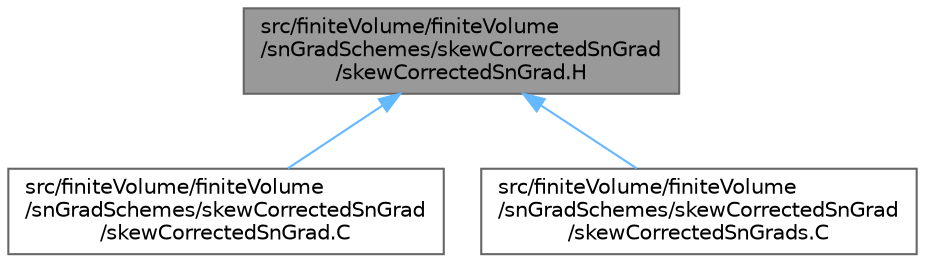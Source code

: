 digraph "src/finiteVolume/finiteVolume/snGradSchemes/skewCorrectedSnGrad/skewCorrectedSnGrad.H"
{
 // LATEX_PDF_SIZE
  bgcolor="transparent";
  edge [fontname=Helvetica,fontsize=10,labelfontname=Helvetica,labelfontsize=10];
  node [fontname=Helvetica,fontsize=10,shape=box,height=0.2,width=0.4];
  Node1 [id="Node000001",label="src/finiteVolume/finiteVolume\l/snGradSchemes/skewCorrectedSnGrad\l/skewCorrectedSnGrad.H",height=0.2,width=0.4,color="gray40", fillcolor="grey60", style="filled", fontcolor="black",tooltip=" "];
  Node1 -> Node2 [id="edge1_Node000001_Node000002",dir="back",color="steelblue1",style="solid",tooltip=" "];
  Node2 [id="Node000002",label="src/finiteVolume/finiteVolume\l/snGradSchemes/skewCorrectedSnGrad\l/skewCorrectedSnGrad.C",height=0.2,width=0.4,color="grey40", fillcolor="white", style="filled",URL="$skewCorrectedSnGrad_8C.html",tooltip=" "];
  Node1 -> Node3 [id="edge2_Node000001_Node000003",dir="back",color="steelblue1",style="solid",tooltip=" "];
  Node3 [id="Node000003",label="src/finiteVolume/finiteVolume\l/snGradSchemes/skewCorrectedSnGrad\l/skewCorrectedSnGrads.C",height=0.2,width=0.4,color="grey40", fillcolor="white", style="filled",URL="$skewCorrectedSnGrads_8C.html",tooltip=" "];
}
